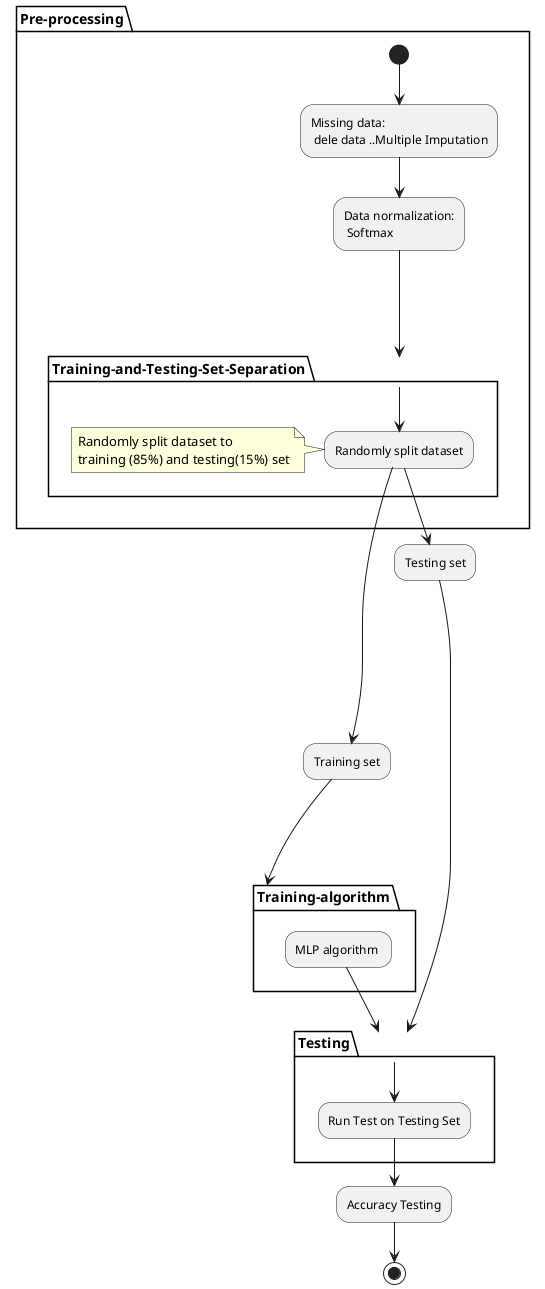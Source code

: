 @startuml

partition Pre-processing {
  (*) --> "Missing data:\n dele data ..Multiple Imputation"
  --> "Data normalization:\n Softmax"
  ----> "Training-and-Testing-Set-Separation"
  
}
partition Training-and-Testing-Set-Separation  {
-->"Randomly split dataset"
note left
Randomly split dataset to 
training (85%) and testing(15%) set
end note
}
"Randomly split dataset"-->"Training set"
"Training set"---->"Training-algorithm"

"Randomly split dataset"-->"Testing set"
"Testing set"--------->"Testing"
partition Training-algorithm {
 "MLP algorithm "-->Testing
}
partition Testing {
-->"Run Test on Testing Set"

}

"Run Test on Testing Set"-->"Accuracy Testing"
"Accuracy Testing"--> (*)

@enduml